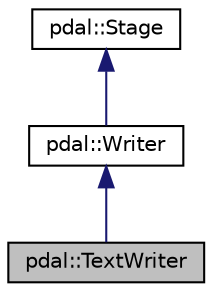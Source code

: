 digraph "pdal::TextWriter"
{
  edge [fontname="Helvetica",fontsize="10",labelfontname="Helvetica",labelfontsize="10"];
  node [fontname="Helvetica",fontsize="10",shape=record];
  Node1 [label="pdal::TextWriter",height=0.2,width=0.4,color="black", fillcolor="grey75", style="filled", fontcolor="black"];
  Node2 -> Node1 [dir="back",color="midnightblue",fontsize="10",style="solid",fontname="Helvetica"];
  Node2 [label="pdal::Writer",height=0.2,width=0.4,color="black", fillcolor="white", style="filled",URL="$classpdal_1_1Writer.html"];
  Node3 -> Node2 [dir="back",color="midnightblue",fontsize="10",style="solid",fontname="Helvetica"];
  Node3 [label="pdal::Stage",height=0.2,width=0.4,color="black", fillcolor="white", style="filled",URL="$classpdal_1_1Stage.html"];
}
